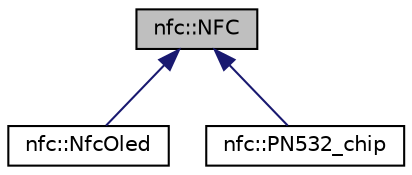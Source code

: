 digraph "nfc::NFC"
{
  edge [fontname="Helvetica",fontsize="10",labelfontname="Helvetica",labelfontsize="10"];
  node [fontname="Helvetica",fontsize="10",shape=record];
  Node0 [label="nfc::NFC",height=0.2,width=0.4,color="black", fillcolor="grey75", style="filled", fontcolor="black"];
  Node0 -> Node1 [dir="back",color="midnightblue",fontsize="10",style="solid",fontname="Helvetica"];
  Node1 [label="nfc::NfcOled",height=0.2,width=0.4,color="black", fillcolor="white", style="filled",URL="$classnfc_1_1NfcOled.html",tooltip="Oled decorator for the NFC class. "];
  Node0 -> Node2 [dir="back",color="midnightblue",fontsize="10",style="solid",fontname="Helvetica"];
  Node2 [label="nfc::PN532_chip",height=0.2,width=0.4,color="black", fillcolor="white", style="filled",URL="$classnfc_1_1PN532__chip.html",tooltip="Implementation of the NFC class specificly for the pn532. "];
}
